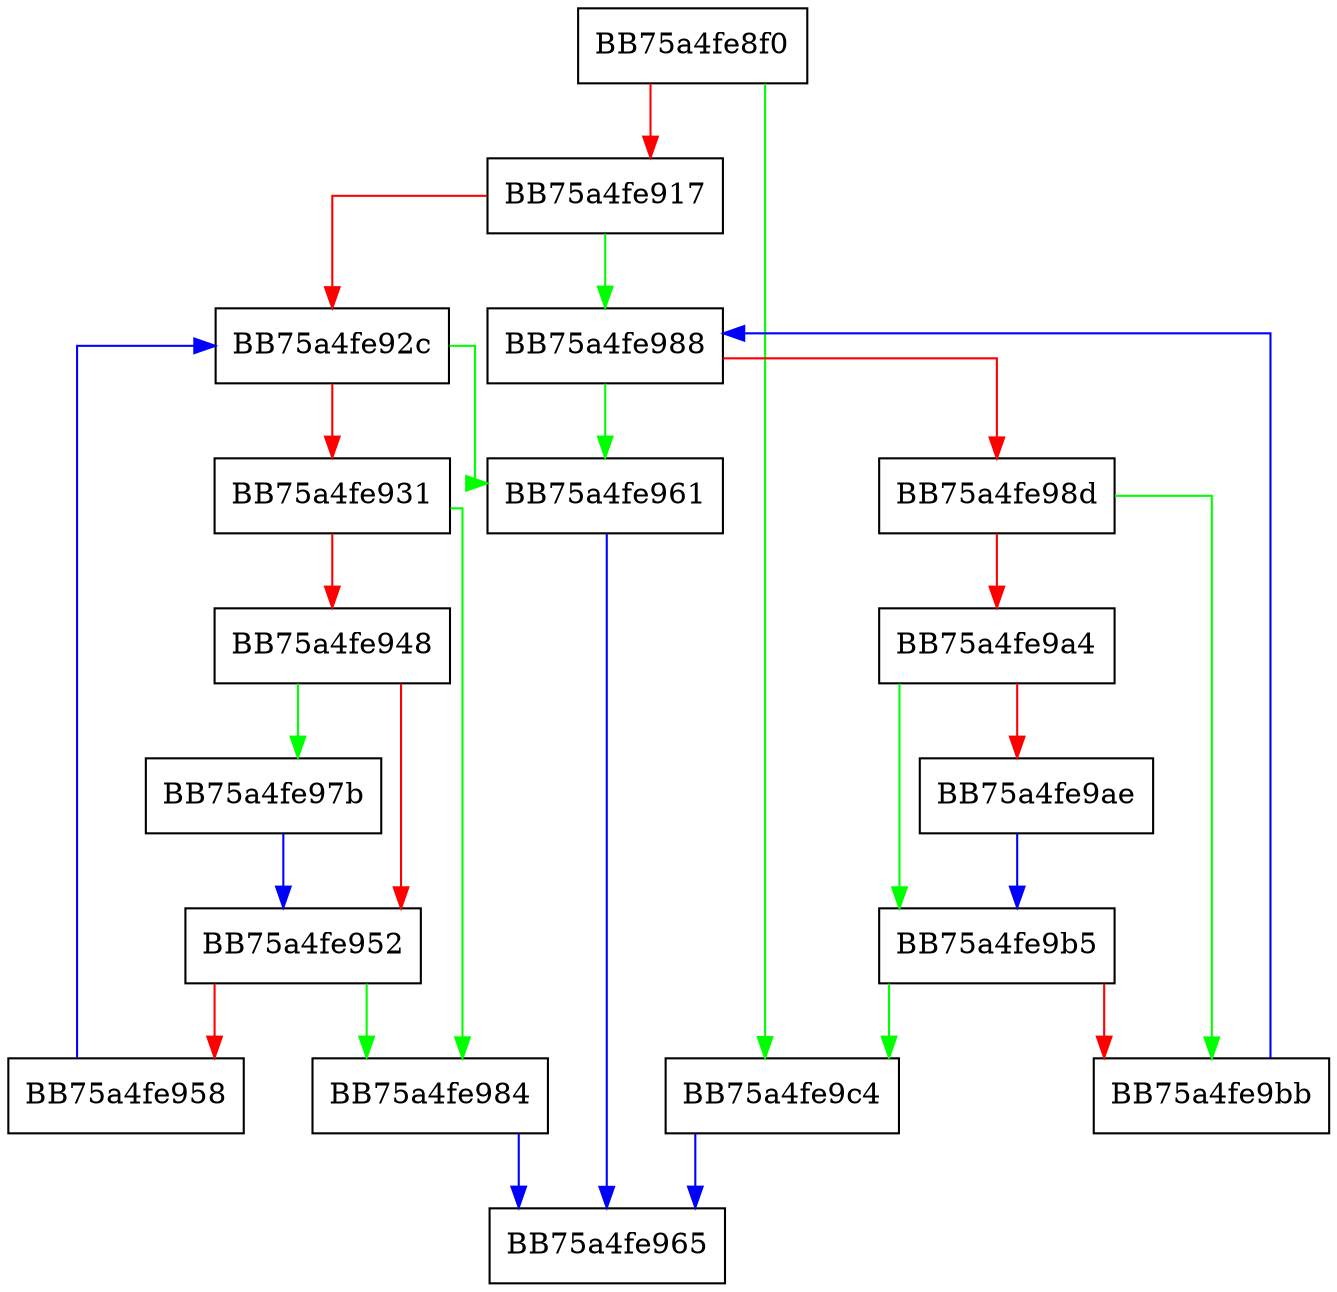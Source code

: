 digraph is_mapped {
  node [shape="box"];
  graph [splines=ortho];
  BB75a4fe8f0 -> BB75a4fe9c4 [color="green"];
  BB75a4fe8f0 -> BB75a4fe917 [color="red"];
  BB75a4fe917 -> BB75a4fe988 [color="green"];
  BB75a4fe917 -> BB75a4fe92c [color="red"];
  BB75a4fe92c -> BB75a4fe961 [color="green"];
  BB75a4fe92c -> BB75a4fe931 [color="red"];
  BB75a4fe931 -> BB75a4fe984 [color="green"];
  BB75a4fe931 -> BB75a4fe948 [color="red"];
  BB75a4fe948 -> BB75a4fe97b [color="green"];
  BB75a4fe948 -> BB75a4fe952 [color="red"];
  BB75a4fe952 -> BB75a4fe984 [color="green"];
  BB75a4fe952 -> BB75a4fe958 [color="red"];
  BB75a4fe958 -> BB75a4fe92c [color="blue"];
  BB75a4fe961 -> BB75a4fe965 [color="blue"];
  BB75a4fe97b -> BB75a4fe952 [color="blue"];
  BB75a4fe984 -> BB75a4fe965 [color="blue"];
  BB75a4fe988 -> BB75a4fe961 [color="green"];
  BB75a4fe988 -> BB75a4fe98d [color="red"];
  BB75a4fe98d -> BB75a4fe9bb [color="green"];
  BB75a4fe98d -> BB75a4fe9a4 [color="red"];
  BB75a4fe9a4 -> BB75a4fe9b5 [color="green"];
  BB75a4fe9a4 -> BB75a4fe9ae [color="red"];
  BB75a4fe9ae -> BB75a4fe9b5 [color="blue"];
  BB75a4fe9b5 -> BB75a4fe9c4 [color="green"];
  BB75a4fe9b5 -> BB75a4fe9bb [color="red"];
  BB75a4fe9bb -> BB75a4fe988 [color="blue"];
  BB75a4fe9c4 -> BB75a4fe965 [color="blue"];
}